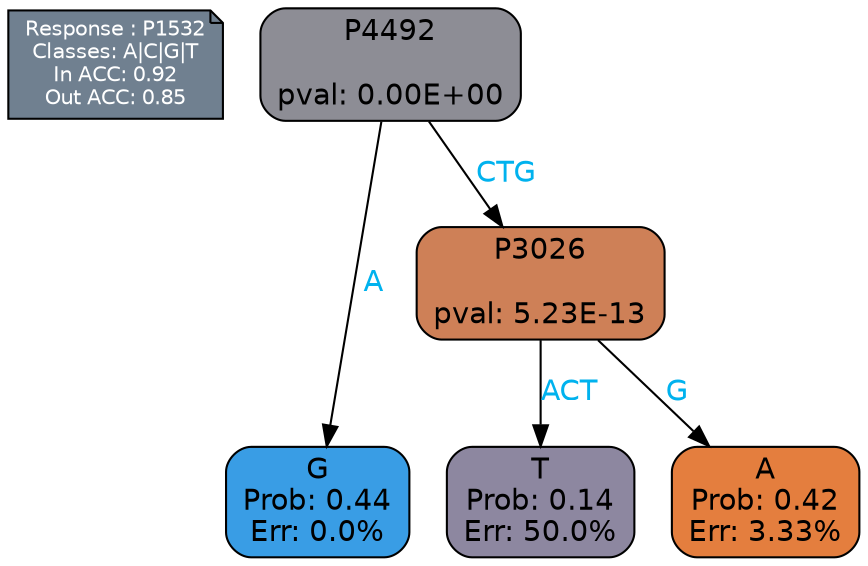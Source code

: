 digraph Tree {
node [shape=box, style="filled, rounded", color="black", fontname=helvetica] ;
graph [ranksep=equally, splines=polylines, bgcolor=transparent, dpi=600] ;
edge [fontname=helvetica] ;
LEGEND [label="Response : P1532
Classes: A|C|G|T
In ACC: 0.92
Out ACC: 0.85
",shape=note,align=left,style=filled,fillcolor="slategray",fontcolor="white",fontsize=10];1 [label="P4492

pval: 0.00E+00", fillcolor="#8d8d95"] ;
2 [label="G
Prob: 0.44
Err: 0.0%", fillcolor="#399de5"] ;
3 [label="P3026

pval: 5.23E-13", fillcolor="#ce8057"] ;
4 [label="T
Prob: 0.14
Err: 50.0%", fillcolor="#8d87a0"] ;
5 [label="A
Prob: 0.42
Err: 3.33%", fillcolor="#e47e3e"] ;
1 -> 2 [label="A",fontcolor=deepskyblue2] ;
1 -> 3 [label="CTG",fontcolor=deepskyblue2] ;
3 -> 4 [label="ACT",fontcolor=deepskyblue2] ;
3 -> 5 [label="G",fontcolor=deepskyblue2] ;
{rank = same; 2;4;5;}{rank = same; LEGEND;1;}}